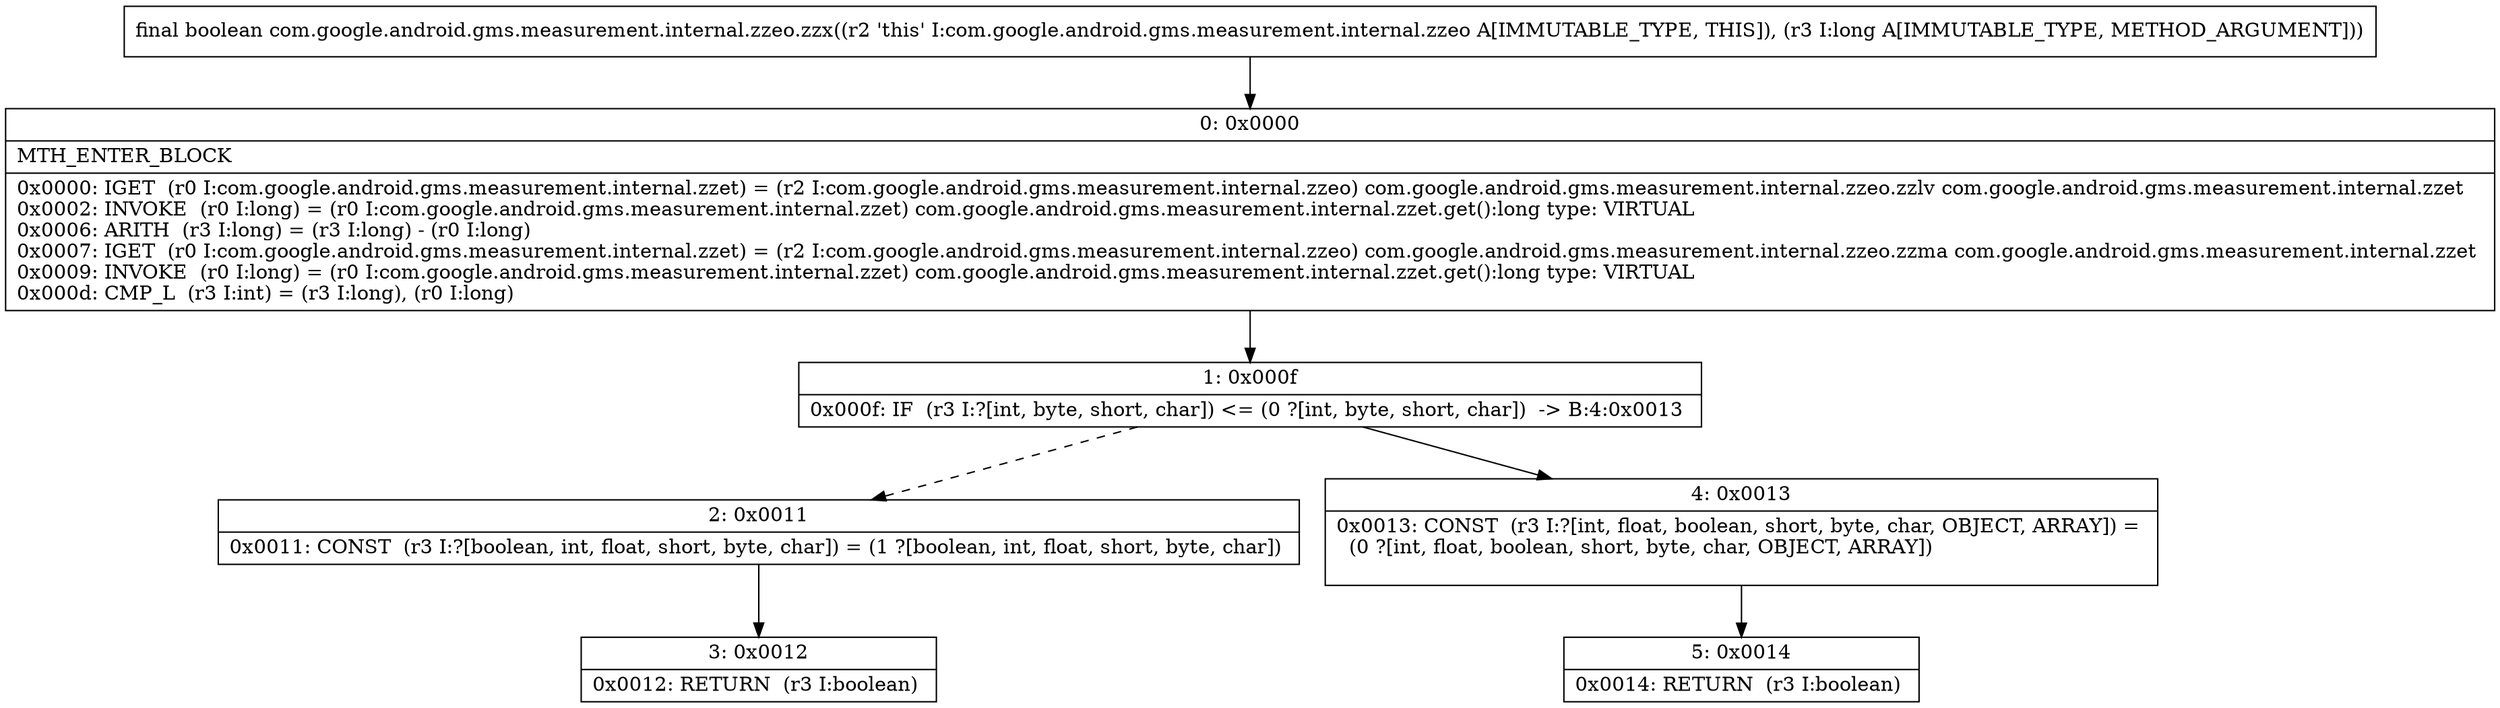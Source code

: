 digraph "CFG forcom.google.android.gms.measurement.internal.zzeo.zzx(J)Z" {
Node_0 [shape=record,label="{0\:\ 0x0000|MTH_ENTER_BLOCK\l|0x0000: IGET  (r0 I:com.google.android.gms.measurement.internal.zzet) = (r2 I:com.google.android.gms.measurement.internal.zzeo) com.google.android.gms.measurement.internal.zzeo.zzlv com.google.android.gms.measurement.internal.zzet \l0x0002: INVOKE  (r0 I:long) = (r0 I:com.google.android.gms.measurement.internal.zzet) com.google.android.gms.measurement.internal.zzet.get():long type: VIRTUAL \l0x0006: ARITH  (r3 I:long) = (r3 I:long) \- (r0 I:long) \l0x0007: IGET  (r0 I:com.google.android.gms.measurement.internal.zzet) = (r2 I:com.google.android.gms.measurement.internal.zzeo) com.google.android.gms.measurement.internal.zzeo.zzma com.google.android.gms.measurement.internal.zzet \l0x0009: INVOKE  (r0 I:long) = (r0 I:com.google.android.gms.measurement.internal.zzet) com.google.android.gms.measurement.internal.zzet.get():long type: VIRTUAL \l0x000d: CMP_L  (r3 I:int) = (r3 I:long), (r0 I:long) \l}"];
Node_1 [shape=record,label="{1\:\ 0x000f|0x000f: IF  (r3 I:?[int, byte, short, char]) \<= (0 ?[int, byte, short, char])  \-\> B:4:0x0013 \l}"];
Node_2 [shape=record,label="{2\:\ 0x0011|0x0011: CONST  (r3 I:?[boolean, int, float, short, byte, char]) = (1 ?[boolean, int, float, short, byte, char]) \l}"];
Node_3 [shape=record,label="{3\:\ 0x0012|0x0012: RETURN  (r3 I:boolean) \l}"];
Node_4 [shape=record,label="{4\:\ 0x0013|0x0013: CONST  (r3 I:?[int, float, boolean, short, byte, char, OBJECT, ARRAY]) = \l  (0 ?[int, float, boolean, short, byte, char, OBJECT, ARRAY])\l \l}"];
Node_5 [shape=record,label="{5\:\ 0x0014|0x0014: RETURN  (r3 I:boolean) \l}"];
MethodNode[shape=record,label="{final boolean com.google.android.gms.measurement.internal.zzeo.zzx((r2 'this' I:com.google.android.gms.measurement.internal.zzeo A[IMMUTABLE_TYPE, THIS]), (r3 I:long A[IMMUTABLE_TYPE, METHOD_ARGUMENT])) }"];
MethodNode -> Node_0;
Node_0 -> Node_1;
Node_1 -> Node_2[style=dashed];
Node_1 -> Node_4;
Node_2 -> Node_3;
Node_4 -> Node_5;
}

